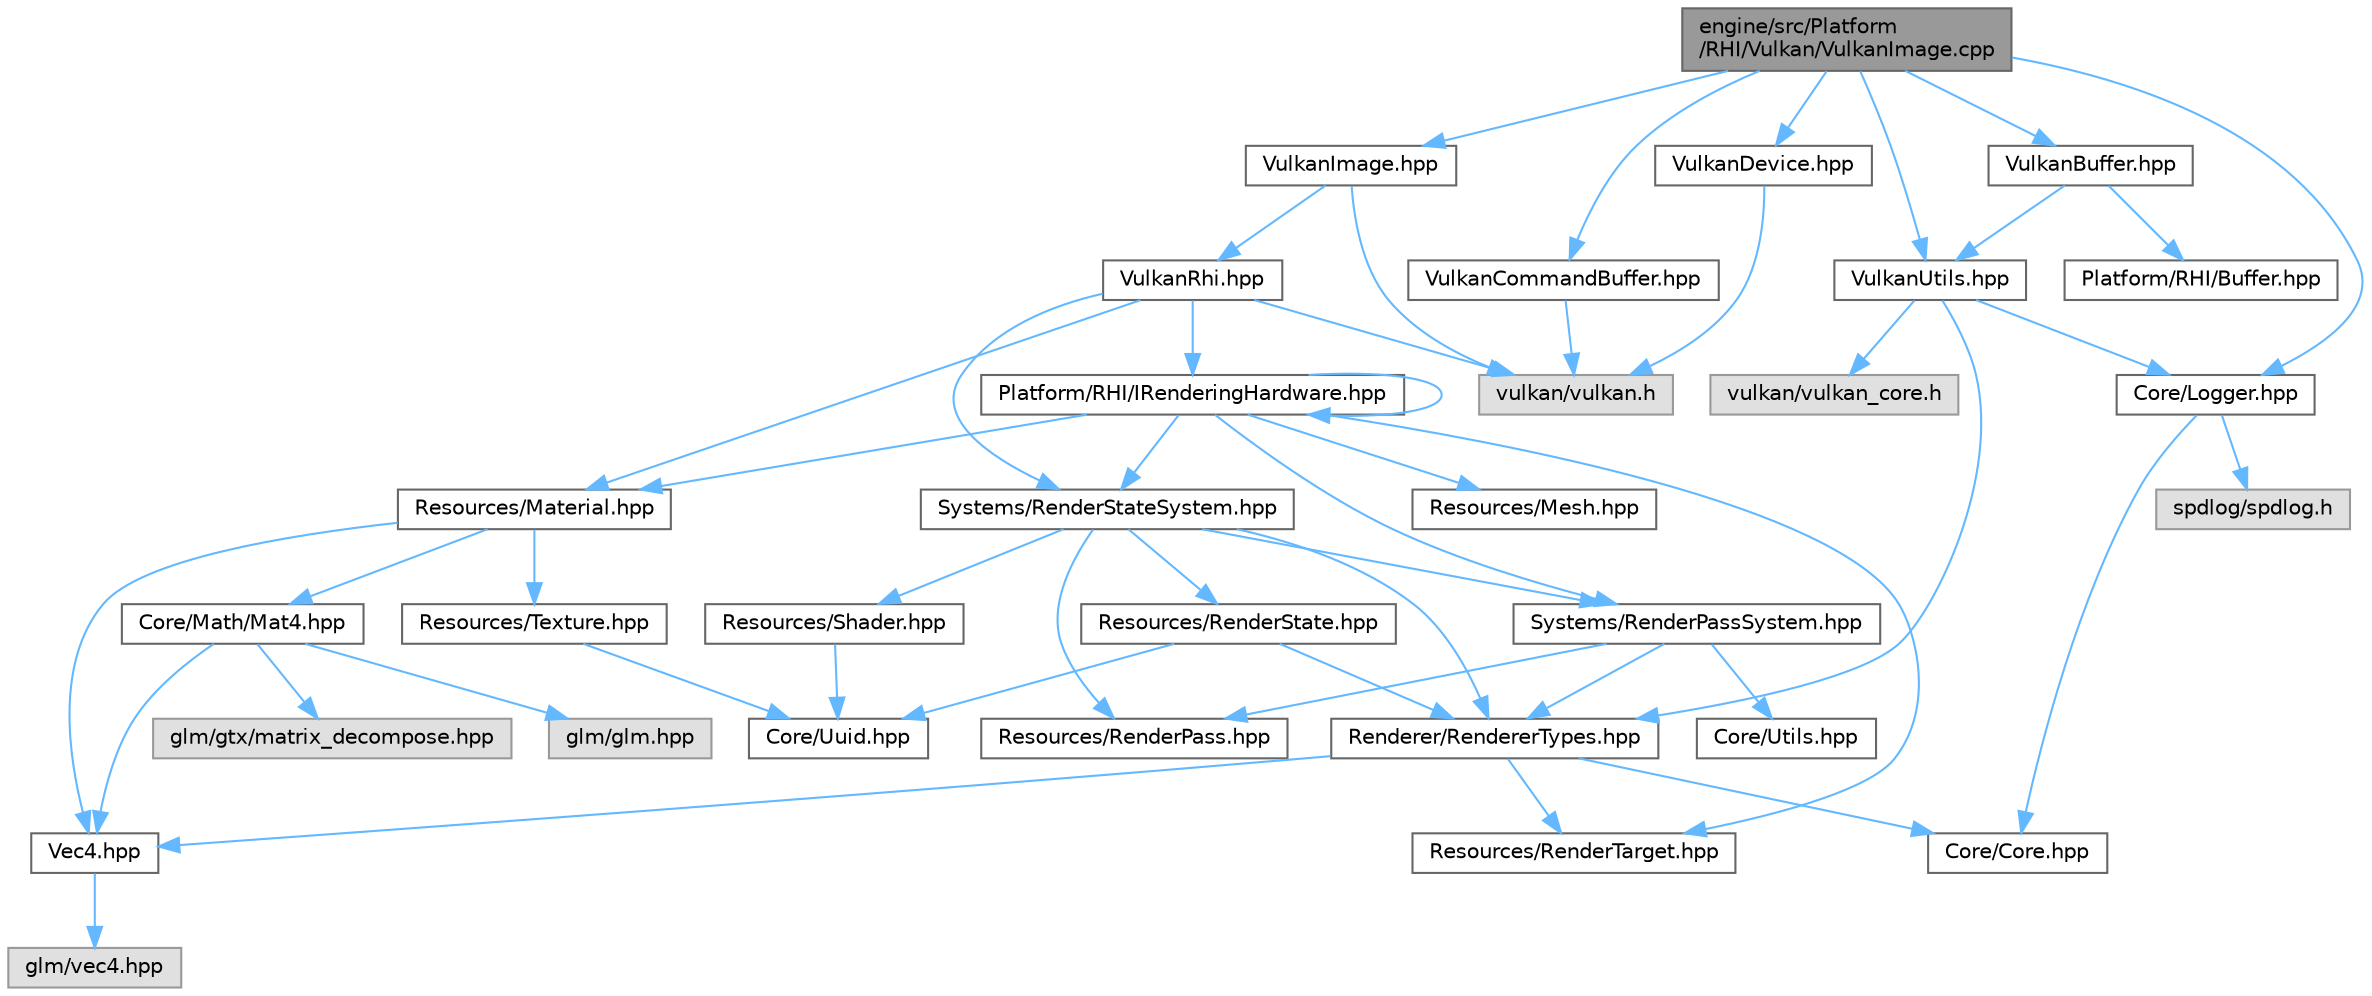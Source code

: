digraph "engine/src/Platform/RHI/Vulkan/VulkanImage.cpp"
{
 // LATEX_PDF_SIZE
  bgcolor="transparent";
  edge [fontname=Helvetica,fontsize=10,labelfontname=Helvetica,labelfontsize=10];
  node [fontname=Helvetica,fontsize=10,shape=box,height=0.2,width=0.4];
  Node1 [id="Node000001",label="engine/src/Platform\l/RHI/Vulkan/VulkanImage.cpp",height=0.2,width=0.4,color="gray40", fillcolor="grey60", style="filled", fontcolor="black",tooltip=" "];
  Node1 -> Node2 [id="edge50_Node000001_Node000002",color="steelblue1",style="solid",tooltip=" "];
  Node2 [id="Node000002",label="VulkanImage.hpp",height=0.2,width=0.4,color="grey40", fillcolor="white", style="filled",URL="$_vulkan_image_8hpp.html",tooltip=" "];
  Node2 -> Node3 [id="edge51_Node000002_Node000003",color="steelblue1",style="solid",tooltip=" "];
  Node3 [id="Node000003",label="vulkan/vulkan.h",height=0.2,width=0.4,color="grey60", fillcolor="#E0E0E0", style="filled",tooltip=" "];
  Node2 -> Node4 [id="edge52_Node000002_Node000004",color="steelblue1",style="solid",tooltip=" "];
  Node4 [id="Node000004",label="VulkanRhi.hpp",height=0.2,width=0.4,color="grey40", fillcolor="white", style="filled",URL="$_vulkan_rhi_8hpp.html",tooltip=" "];
  Node4 -> Node3 [id="edge53_Node000004_Node000003",color="steelblue1",style="solid",tooltip=" "];
  Node4 -> Node5 [id="edge54_Node000004_Node000005",color="steelblue1",style="solid",tooltip=" "];
  Node5 [id="Node000005",label="Platform/RHI/IRenderingHardware.hpp",height=0.2,width=0.4,color="grey40", fillcolor="white", style="filled",URL="$_i_rendering_hardware_8hpp.html",tooltip=" "];
  Node5 -> Node5 [id="edge55_Node000005_Node000005",color="steelblue1",style="solid",tooltip=" "];
  Node5 -> Node6 [id="edge56_Node000005_Node000006",color="steelblue1",style="solid",tooltip=" "];
  Node6 [id="Node000006",label="Resources/Material.hpp",height=0.2,width=0.4,color="grey40", fillcolor="white", style="filled",URL="$_material_8hpp.html",tooltip=" "];
  Node6 -> Node7 [id="edge57_Node000006_Node000007",color="steelblue1",style="solid",tooltip=" "];
  Node7 [id="Node000007",label="Core/Math/Mat4.hpp",height=0.2,width=0.4,color="grey40", fillcolor="white", style="filled",URL="$_mat4_8hpp.html",tooltip=" "];
  Node7 -> Node8 [id="edge58_Node000007_Node000008",color="steelblue1",style="solid",tooltip=" "];
  Node8 [id="Node000008",label="Vec4.hpp",height=0.2,width=0.4,color="grey40", fillcolor="white", style="filled",URL="$_vec4_8hpp.html",tooltip=" "];
  Node8 -> Node9 [id="edge59_Node000008_Node000009",color="steelblue1",style="solid",tooltip=" "];
  Node9 [id="Node000009",label="glm/vec4.hpp",height=0.2,width=0.4,color="grey60", fillcolor="#E0E0E0", style="filled",tooltip=" "];
  Node7 -> Node10 [id="edge60_Node000007_Node000010",color="steelblue1",style="solid",tooltip=" "];
  Node10 [id="Node000010",label="glm/glm.hpp",height=0.2,width=0.4,color="grey60", fillcolor="#E0E0E0", style="filled",tooltip=" "];
  Node7 -> Node11 [id="edge61_Node000007_Node000011",color="steelblue1",style="solid",tooltip=" "];
  Node11 [id="Node000011",label="glm/gtx/matrix_decompose.hpp",height=0.2,width=0.4,color="grey60", fillcolor="#E0E0E0", style="filled",tooltip=" "];
  Node6 -> Node8 [id="edge62_Node000006_Node000008",color="steelblue1",style="solid",tooltip=" "];
  Node6 -> Node12 [id="edge63_Node000006_Node000012",color="steelblue1",style="solid",tooltip=" "];
  Node12 [id="Node000012",label="Resources/Texture.hpp",height=0.2,width=0.4,color="grey40", fillcolor="white", style="filled",URL="$_texture_8hpp.html",tooltip=" "];
  Node12 -> Node13 [id="edge64_Node000012_Node000013",color="steelblue1",style="solid",tooltip=" "];
  Node13 [id="Node000013",label="Core/Uuid.hpp",height=0.2,width=0.4,color="grey40", fillcolor="white", style="filled",URL="$_uuid_8hpp.html",tooltip=" "];
  Node5 -> Node14 [id="edge65_Node000005_Node000014",color="steelblue1",style="solid",tooltip=" "];
  Node14 [id="Node000014",label="Resources/Mesh.hpp",height=0.2,width=0.4,color="grey40", fillcolor="white", style="filled",URL="$_mesh_8hpp.html",tooltip=" "];
  Node5 -> Node15 [id="edge66_Node000005_Node000015",color="steelblue1",style="solid",tooltip=" "];
  Node15 [id="Node000015",label="Resources/RenderTarget.hpp",height=0.2,width=0.4,color="grey40", fillcolor="white", style="filled",URL="$_render_target_8hpp.html",tooltip=" "];
  Node5 -> Node16 [id="edge67_Node000005_Node000016",color="steelblue1",style="solid",tooltip=" "];
  Node16 [id="Node000016",label="Systems/RenderPassSystem.hpp",height=0.2,width=0.4,color="grey40", fillcolor="white", style="filled",URL="$_render_pass_system_8hpp.html",tooltip=" "];
  Node16 -> Node17 [id="edge68_Node000016_Node000017",color="steelblue1",style="solid",tooltip=" "];
  Node17 [id="Node000017",label="Core/Utils.hpp",height=0.2,width=0.4,color="grey40", fillcolor="white", style="filled",URL="$_utils_8hpp.html",tooltip=" "];
  Node16 -> Node18 [id="edge69_Node000016_Node000018",color="steelblue1",style="solid",tooltip=" "];
  Node18 [id="Node000018",label="Renderer/RendererTypes.hpp",height=0.2,width=0.4,color="grey40", fillcolor="white", style="filled",URL="$_renderer_types_8hpp.html",tooltip=" "];
  Node18 -> Node19 [id="edge70_Node000018_Node000019",color="steelblue1",style="solid",tooltip=" "];
  Node19 [id="Node000019",label="Core/Core.hpp",height=0.2,width=0.4,color="grey40", fillcolor="white", style="filled",URL="$_core_8hpp.html",tooltip=" "];
  Node18 -> Node8 [id="edge71_Node000018_Node000008",color="steelblue1",style="solid",tooltip=" "];
  Node18 -> Node15 [id="edge72_Node000018_Node000015",color="steelblue1",style="solid",tooltip=" "];
  Node16 -> Node20 [id="edge73_Node000016_Node000020",color="steelblue1",style="solid",tooltip=" "];
  Node20 [id="Node000020",label="Resources/RenderPass.hpp",height=0.2,width=0.4,color="grey40", fillcolor="white", style="filled",URL="$_render_pass_8hpp.html",tooltip=" "];
  Node5 -> Node21 [id="edge74_Node000005_Node000021",color="steelblue1",style="solid",tooltip=" "];
  Node21 [id="Node000021",label="Systems/RenderStateSystem.hpp",height=0.2,width=0.4,color="grey40", fillcolor="white", style="filled",URL="$_render_state_system_8hpp.html",tooltip=" "];
  Node21 -> Node16 [id="edge75_Node000021_Node000016",color="steelblue1",style="solid",tooltip=" "];
  Node21 -> Node18 [id="edge76_Node000021_Node000018",color="steelblue1",style="solid",tooltip=" "];
  Node21 -> Node20 [id="edge77_Node000021_Node000020",color="steelblue1",style="solid",tooltip=" "];
  Node21 -> Node22 [id="edge78_Node000021_Node000022",color="steelblue1",style="solid",tooltip=" "];
  Node22 [id="Node000022",label="Resources/RenderState.hpp",height=0.2,width=0.4,color="grey40", fillcolor="white", style="filled",URL="$_render_state_8hpp.html",tooltip=" "];
  Node22 -> Node13 [id="edge79_Node000022_Node000013",color="steelblue1",style="solid",tooltip=" "];
  Node22 -> Node18 [id="edge80_Node000022_Node000018",color="steelblue1",style="solid",tooltip=" "];
  Node21 -> Node23 [id="edge81_Node000021_Node000023",color="steelblue1",style="solid",tooltip=" "];
  Node23 [id="Node000023",label="Resources/Shader.hpp",height=0.2,width=0.4,color="grey40", fillcolor="white", style="filled",URL="$_shader_8hpp.html",tooltip=" "];
  Node23 -> Node13 [id="edge82_Node000023_Node000013",color="steelblue1",style="solid",tooltip=" "];
  Node4 -> Node6 [id="edge83_Node000004_Node000006",color="steelblue1",style="solid",tooltip=" "];
  Node4 -> Node21 [id="edge84_Node000004_Node000021",color="steelblue1",style="solid",tooltip=" "];
  Node1 -> Node24 [id="edge85_Node000001_Node000024",color="steelblue1",style="solid",tooltip=" "];
  Node24 [id="Node000024",label="Core/Logger.hpp",height=0.2,width=0.4,color="grey40", fillcolor="white", style="filled",URL="$_logger_8hpp.html",tooltip=" "];
  Node24 -> Node25 [id="edge86_Node000024_Node000025",color="steelblue1",style="solid",tooltip=" "];
  Node25 [id="Node000025",label="spdlog/spdlog.h",height=0.2,width=0.4,color="grey60", fillcolor="#E0E0E0", style="filled",tooltip=" "];
  Node24 -> Node19 [id="edge87_Node000024_Node000019",color="steelblue1",style="solid",tooltip=" "];
  Node1 -> Node26 [id="edge88_Node000001_Node000026",color="steelblue1",style="solid",tooltip=" "];
  Node26 [id="Node000026",label="VulkanBuffer.hpp",height=0.2,width=0.4,color="grey40", fillcolor="white", style="filled",URL="$_vulkan_buffer_8hpp.html",tooltip=" "];
  Node26 -> Node27 [id="edge89_Node000026_Node000027",color="steelblue1",style="solid",tooltip=" "];
  Node27 [id="Node000027",label="Platform/RHI/Buffer.hpp",height=0.2,width=0.4,color="grey40", fillcolor="white", style="filled",URL="$_buffer_8hpp.html",tooltip=" "];
  Node26 -> Node28 [id="edge90_Node000026_Node000028",color="steelblue1",style="solid",tooltip=" "];
  Node28 [id="Node000028",label="VulkanUtils.hpp",height=0.2,width=0.4,color="grey40", fillcolor="white", style="filled",URL="$_vulkan_utils_8hpp.html",tooltip=" "];
  Node28 -> Node29 [id="edge91_Node000028_Node000029",color="steelblue1",style="solid",tooltip=" "];
  Node29 [id="Node000029",label="vulkan/vulkan_core.h",height=0.2,width=0.4,color="grey60", fillcolor="#E0E0E0", style="filled",tooltip=" "];
  Node28 -> Node24 [id="edge92_Node000028_Node000024",color="steelblue1",style="solid",tooltip=" "];
  Node28 -> Node18 [id="edge93_Node000028_Node000018",color="steelblue1",style="solid",tooltip=" "];
  Node1 -> Node30 [id="edge94_Node000001_Node000030",color="steelblue1",style="solid",tooltip=" "];
  Node30 [id="Node000030",label="VulkanCommandBuffer.hpp",height=0.2,width=0.4,color="grey40", fillcolor="white", style="filled",URL="$_vulkan_command_buffer_8hpp.html",tooltip=" "];
  Node30 -> Node3 [id="edge95_Node000030_Node000003",color="steelblue1",style="solid",tooltip=" "];
  Node1 -> Node31 [id="edge96_Node000001_Node000031",color="steelblue1",style="solid",tooltip=" "];
  Node31 [id="Node000031",label="VulkanDevice.hpp",height=0.2,width=0.4,color="grey40", fillcolor="white", style="filled",URL="$_vulkan_device_8hpp.html",tooltip=" "];
  Node31 -> Node3 [id="edge97_Node000031_Node000003",color="steelblue1",style="solid",tooltip=" "];
  Node1 -> Node28 [id="edge98_Node000001_Node000028",color="steelblue1",style="solid",tooltip=" "];
}
